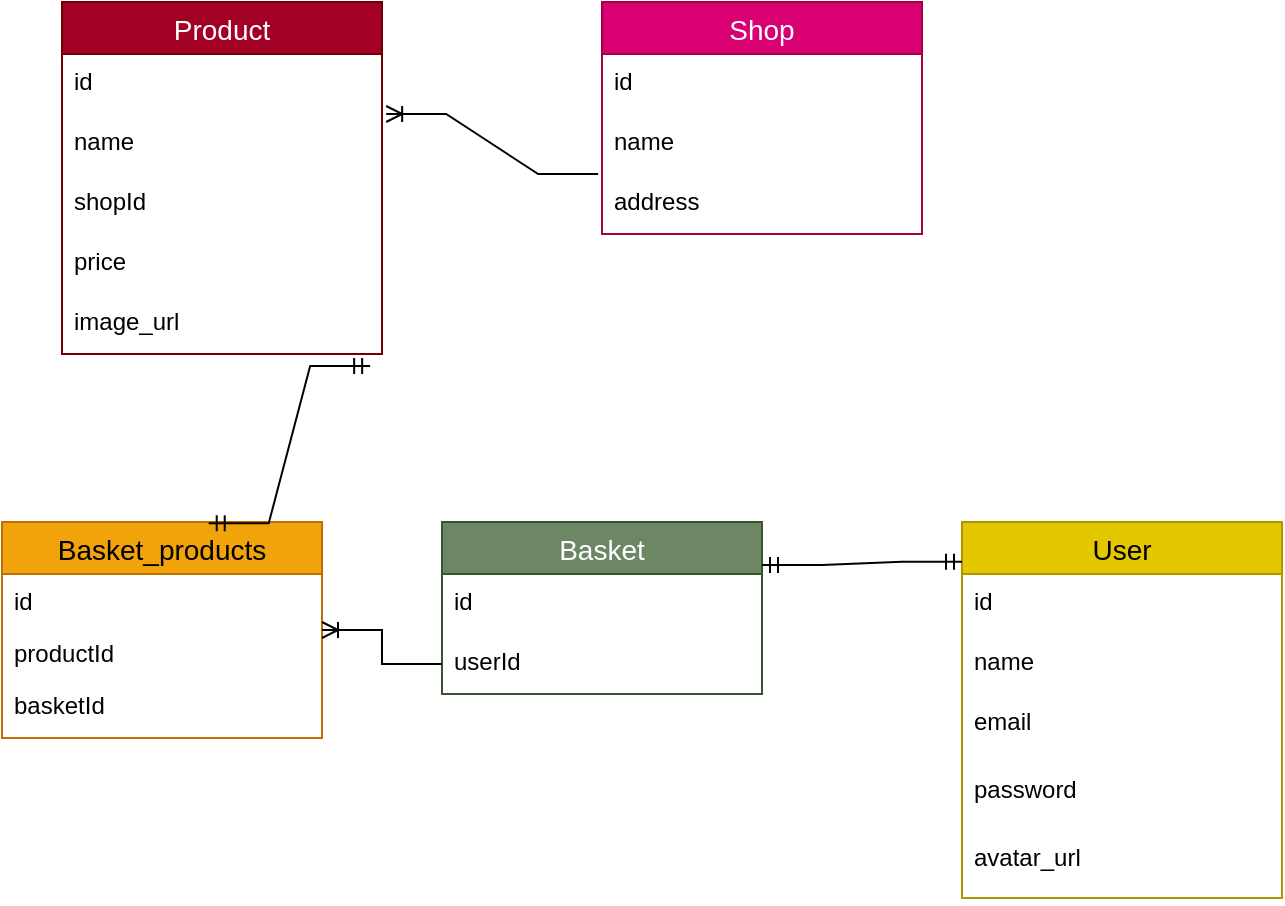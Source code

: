 <mxfile version="21.3.5" type="device">
  <diagram name="Page-1" id="hmDB7CRzzmdb-5I3bNKC">
    <mxGraphModel dx="794" dy="438" grid="1" gridSize="10" guides="1" tooltips="1" connect="1" arrows="1" fold="1" page="1" pageScale="1" pageWidth="827" pageHeight="1169" math="0" shadow="0">
      <root>
        <mxCell id="0" />
        <mxCell id="1" parent="0" />
        <mxCell id="hNbz4edl3efTynzePhLl-1" value="Product" style="swimlane;fontStyle=0;childLayout=stackLayout;horizontal=1;startSize=26;horizontalStack=0;resizeParent=1;resizeParentMax=0;resizeLast=0;collapsible=1;marginBottom=0;align=center;fontSize=14;fillColor=#a20025;fontColor=#ffffff;strokeColor=#6F0000;" vertex="1" parent="1">
          <mxGeometry x="70" y="60" width="160" height="176" as="geometry" />
        </mxCell>
        <mxCell id="hNbz4edl3efTynzePhLl-2" value="id" style="text;strokeColor=none;fillColor=none;spacingLeft=4;spacingRight=4;overflow=hidden;rotatable=0;points=[[0,0.5],[1,0.5]];portConstraint=eastwest;fontSize=12;whiteSpace=wrap;html=1;" vertex="1" parent="hNbz4edl3efTynzePhLl-1">
          <mxGeometry y="26" width="160" height="30" as="geometry" />
        </mxCell>
        <mxCell id="hNbz4edl3efTynzePhLl-3" value="name&lt;br&gt;" style="text;strokeColor=none;fillColor=none;spacingLeft=4;spacingRight=4;overflow=hidden;rotatable=0;points=[[0,0.5],[1,0.5]];portConstraint=eastwest;fontSize=12;whiteSpace=wrap;html=1;" vertex="1" parent="hNbz4edl3efTynzePhLl-1">
          <mxGeometry y="56" width="160" height="30" as="geometry" />
        </mxCell>
        <mxCell id="hNbz4edl3efTynzePhLl-16" value="shopId" style="text;strokeColor=none;fillColor=none;spacingLeft=4;spacingRight=4;overflow=hidden;rotatable=0;points=[[0,0.5],[1,0.5]];portConstraint=eastwest;fontSize=12;whiteSpace=wrap;html=1;" vertex="1" parent="hNbz4edl3efTynzePhLl-1">
          <mxGeometry y="86" width="160" height="30" as="geometry" />
        </mxCell>
        <mxCell id="hNbz4edl3efTynzePhLl-17" value="price" style="text;strokeColor=none;fillColor=none;spacingLeft=4;spacingRight=4;overflow=hidden;rotatable=0;points=[[0,0.5],[1,0.5]];portConstraint=eastwest;fontSize=12;whiteSpace=wrap;html=1;" vertex="1" parent="hNbz4edl3efTynzePhLl-1">
          <mxGeometry y="116" width="160" height="30" as="geometry" />
        </mxCell>
        <mxCell id="hNbz4edl3efTynzePhLl-4" value="image_url" style="text;strokeColor=none;fillColor=none;spacingLeft=4;spacingRight=4;overflow=hidden;rotatable=0;points=[[0,0.5],[1,0.5]];portConstraint=eastwest;fontSize=12;whiteSpace=wrap;html=1;" vertex="1" parent="hNbz4edl3efTynzePhLl-1">
          <mxGeometry y="146" width="160" height="30" as="geometry" />
        </mxCell>
        <mxCell id="hNbz4edl3efTynzePhLl-5" value="Shop" style="swimlane;fontStyle=0;childLayout=stackLayout;horizontal=1;startSize=26;horizontalStack=0;resizeParent=1;resizeParentMax=0;resizeLast=0;collapsible=1;marginBottom=0;align=center;fontSize=14;fillColor=#d80073;fontColor=#ffffff;strokeColor=#A50040;" vertex="1" parent="1">
          <mxGeometry x="340" y="60" width="160" height="116" as="geometry" />
        </mxCell>
        <mxCell id="hNbz4edl3efTynzePhLl-6" value="id" style="text;strokeColor=none;fillColor=none;spacingLeft=4;spacingRight=4;overflow=hidden;rotatable=0;points=[[0,0.5],[1,0.5]];portConstraint=eastwest;fontSize=12;whiteSpace=wrap;html=1;" vertex="1" parent="hNbz4edl3efTynzePhLl-5">
          <mxGeometry y="26" width="160" height="30" as="geometry" />
        </mxCell>
        <mxCell id="hNbz4edl3efTynzePhLl-7" value="name" style="text;strokeColor=none;fillColor=none;spacingLeft=4;spacingRight=4;overflow=hidden;rotatable=0;points=[[0,0.5],[1,0.5]];portConstraint=eastwest;fontSize=12;whiteSpace=wrap;html=1;" vertex="1" parent="hNbz4edl3efTynzePhLl-5">
          <mxGeometry y="56" width="160" height="30" as="geometry" />
        </mxCell>
        <mxCell id="hNbz4edl3efTynzePhLl-8" value="address" style="text;strokeColor=none;fillColor=none;spacingLeft=4;spacingRight=4;overflow=hidden;rotatable=0;points=[[0,0.5],[1,0.5]];portConstraint=eastwest;fontSize=12;whiteSpace=wrap;html=1;" vertex="1" parent="hNbz4edl3efTynzePhLl-5">
          <mxGeometry y="86" width="160" height="30" as="geometry" />
        </mxCell>
        <mxCell id="hNbz4edl3efTynzePhLl-9" value="User" style="swimlane;fontStyle=0;childLayout=stackLayout;horizontal=1;startSize=26;horizontalStack=0;resizeParent=1;resizeParentMax=0;resizeLast=0;collapsible=1;marginBottom=0;align=center;fontSize=14;fillColor=#e3c800;fontColor=#000000;strokeColor=#B09500;" vertex="1" parent="1">
          <mxGeometry x="520" y="320" width="160" height="188" as="geometry" />
        </mxCell>
        <mxCell id="hNbz4edl3efTynzePhLl-10" value="id" style="text;strokeColor=none;fillColor=none;spacingLeft=4;spacingRight=4;overflow=hidden;rotatable=0;points=[[0,0.5],[1,0.5]];portConstraint=eastwest;fontSize=12;whiteSpace=wrap;html=1;" vertex="1" parent="hNbz4edl3efTynzePhLl-9">
          <mxGeometry y="26" width="160" height="30" as="geometry" />
        </mxCell>
        <mxCell id="hNbz4edl3efTynzePhLl-11" value="name" style="text;strokeColor=none;fillColor=none;spacingLeft=4;spacingRight=4;overflow=hidden;rotatable=0;points=[[0,0.5],[1,0.5]];portConstraint=eastwest;fontSize=12;whiteSpace=wrap;html=1;" vertex="1" parent="hNbz4edl3efTynzePhLl-9">
          <mxGeometry y="56" width="160" height="30" as="geometry" />
        </mxCell>
        <mxCell id="hNbz4edl3efTynzePhLl-15" value="email" style="text;strokeColor=none;fillColor=none;spacingLeft=4;spacingRight=4;overflow=hidden;rotatable=0;points=[[0,0.5],[1,0.5]];portConstraint=eastwest;fontSize=12;whiteSpace=wrap;html=1;" vertex="1" parent="hNbz4edl3efTynzePhLl-9">
          <mxGeometry y="86" width="160" height="34" as="geometry" />
        </mxCell>
        <mxCell id="hNbz4edl3efTynzePhLl-18" value="password" style="text;strokeColor=none;fillColor=none;spacingLeft=4;spacingRight=4;overflow=hidden;rotatable=0;points=[[0,0.5],[1,0.5]];portConstraint=eastwest;fontSize=12;whiteSpace=wrap;html=1;" vertex="1" parent="hNbz4edl3efTynzePhLl-9">
          <mxGeometry y="120" width="160" height="34" as="geometry" />
        </mxCell>
        <mxCell id="hNbz4edl3efTynzePhLl-13" value="avatar_url" style="text;strokeColor=none;fillColor=none;spacingLeft=4;spacingRight=4;overflow=hidden;rotatable=0;points=[[0,0.5],[1,0.5]];portConstraint=eastwest;fontSize=12;whiteSpace=wrap;html=1;" vertex="1" parent="hNbz4edl3efTynzePhLl-9">
          <mxGeometry y="154" width="160" height="34" as="geometry" />
        </mxCell>
        <mxCell id="hNbz4edl3efTynzePhLl-19" value="Basket" style="swimlane;fontStyle=0;childLayout=stackLayout;horizontal=1;startSize=26;horizontalStack=0;resizeParent=1;resizeParentMax=0;resizeLast=0;collapsible=1;marginBottom=0;align=center;fontSize=14;fillColor=#6d8764;fontColor=#ffffff;strokeColor=#3A5431;" vertex="1" parent="1">
          <mxGeometry x="260" y="320" width="160" height="86" as="geometry" />
        </mxCell>
        <mxCell id="hNbz4edl3efTynzePhLl-20" value="id" style="text;strokeColor=none;fillColor=none;spacingLeft=4;spacingRight=4;overflow=hidden;rotatable=0;points=[[0,0.5],[1,0.5]];portConstraint=eastwest;fontSize=12;whiteSpace=wrap;html=1;" vertex="1" parent="hNbz4edl3efTynzePhLl-19">
          <mxGeometry y="26" width="160" height="30" as="geometry" />
        </mxCell>
        <mxCell id="hNbz4edl3efTynzePhLl-21" value="userId" style="text;strokeColor=none;fillColor=none;spacingLeft=4;spacingRight=4;overflow=hidden;rotatable=0;points=[[0,0.5],[1,0.5]];portConstraint=eastwest;fontSize=12;whiteSpace=wrap;html=1;" vertex="1" parent="hNbz4edl3efTynzePhLl-19">
          <mxGeometry y="56" width="160" height="30" as="geometry" />
        </mxCell>
        <mxCell id="hNbz4edl3efTynzePhLl-23" value="" style="edgeStyle=entityRelationEdgeStyle;fontSize=12;html=1;endArrow=ERmandOne;startArrow=ERmandOne;rounded=0;entryX=0;entryY=0.106;entryDx=0;entryDy=0;entryPerimeter=0;exitX=1;exitY=0.25;exitDx=0;exitDy=0;" edge="1" parent="1" source="hNbz4edl3efTynzePhLl-19" target="hNbz4edl3efTynzePhLl-9">
          <mxGeometry width="100" height="100" relative="1" as="geometry">
            <mxPoint x="170" y="440" as="sourcePoint" />
            <mxPoint x="270" y="340" as="targetPoint" />
          </mxGeometry>
        </mxCell>
        <mxCell id="hNbz4edl3efTynzePhLl-24" value="Basket_products" style="swimlane;fontStyle=0;childLayout=stackLayout;horizontal=1;startSize=26;horizontalStack=0;resizeParent=1;resizeParentMax=0;resizeLast=0;collapsible=1;marginBottom=0;align=center;fontSize=14;fillColor=#f0a30a;fontColor=#000000;strokeColor=#BD7000;" vertex="1" parent="1">
          <mxGeometry x="40" y="320" width="160" height="108" as="geometry" />
        </mxCell>
        <mxCell id="hNbz4edl3efTynzePhLl-27" value="id" style="text;strokeColor=none;fillColor=none;spacingLeft=4;spacingRight=4;overflow=hidden;rotatable=0;points=[[0,0.5],[1,0.5]];portConstraint=eastwest;fontSize=12;whiteSpace=wrap;html=1;" vertex="1" parent="hNbz4edl3efTynzePhLl-24">
          <mxGeometry y="26" width="160" height="26" as="geometry" />
        </mxCell>
        <mxCell id="hNbz4edl3efTynzePhLl-28" value="productId" style="text;strokeColor=none;fillColor=none;spacingLeft=4;spacingRight=4;overflow=hidden;rotatable=0;points=[[0,0.5],[1,0.5]];portConstraint=eastwest;fontSize=12;whiteSpace=wrap;html=1;" vertex="1" parent="hNbz4edl3efTynzePhLl-24">
          <mxGeometry y="52" width="160" height="26" as="geometry" />
        </mxCell>
        <mxCell id="hNbz4edl3efTynzePhLl-25" value="basketId" style="text;strokeColor=none;fillColor=none;spacingLeft=4;spacingRight=4;overflow=hidden;rotatable=0;points=[[0,0.5],[1,0.5]];portConstraint=eastwest;fontSize=12;whiteSpace=wrap;html=1;" vertex="1" parent="hNbz4edl3efTynzePhLl-24">
          <mxGeometry y="78" width="160" height="30" as="geometry" />
        </mxCell>
        <mxCell id="hNbz4edl3efTynzePhLl-29" value="" style="edgeStyle=entityRelationEdgeStyle;fontSize=12;html=1;endArrow=ERoneToMany;rounded=0;exitX=0;exitY=0.5;exitDx=0;exitDy=0;" edge="1" parent="1" source="hNbz4edl3efTynzePhLl-21" target="hNbz4edl3efTynzePhLl-24">
          <mxGeometry width="100" height="100" relative="1" as="geometry">
            <mxPoint x="260" y="400" as="sourcePoint" />
            <mxPoint x="240" y="280" as="targetPoint" />
          </mxGeometry>
        </mxCell>
        <mxCell id="hNbz4edl3efTynzePhLl-30" value="" style="edgeStyle=entityRelationEdgeStyle;fontSize=12;html=1;endArrow=ERmandOne;startArrow=ERmandOne;rounded=0;entryX=0.963;entryY=1.2;entryDx=0;entryDy=0;entryPerimeter=0;exitX=0.646;exitY=0.006;exitDx=0;exitDy=0;exitPerimeter=0;" edge="1" parent="1" source="hNbz4edl3efTynzePhLl-24" target="hNbz4edl3efTynzePhLl-4">
          <mxGeometry width="100" height="100" relative="1" as="geometry">
            <mxPoint x="260" y="400" as="sourcePoint" />
            <mxPoint x="360" y="300" as="targetPoint" />
          </mxGeometry>
        </mxCell>
        <mxCell id="hNbz4edl3efTynzePhLl-31" value="" style="edgeStyle=entityRelationEdgeStyle;fontSize=12;html=1;endArrow=ERoneToMany;rounded=0;entryX=1.013;entryY=0;entryDx=0;entryDy=0;entryPerimeter=0;exitX=-0.012;exitY=0;exitDx=0;exitDy=0;exitPerimeter=0;" edge="1" parent="1" source="hNbz4edl3efTynzePhLl-8" target="hNbz4edl3efTynzePhLl-3">
          <mxGeometry width="100" height="100" relative="1" as="geometry">
            <mxPoint x="260" y="300" as="sourcePoint" />
            <mxPoint x="360" y="200" as="targetPoint" />
          </mxGeometry>
        </mxCell>
      </root>
    </mxGraphModel>
  </diagram>
</mxfile>
